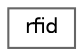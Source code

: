 digraph "Graphical Class Hierarchy"
{
 // LATEX_PDF_SIZE
  bgcolor="transparent";
  edge [fontname=Helvetica,fontsize=10,labelfontname=Helvetica,labelfontsize=10];
  node [fontname=Helvetica,fontsize=10,shape=box,height=0.2,width=0.4];
  rankdir="LR";
  Node0 [label="rfid",height=0.2,width=0.4,color="grey40", fillcolor="white", style="filled",URL="$classrfid.html",tooltip=" "];
}
